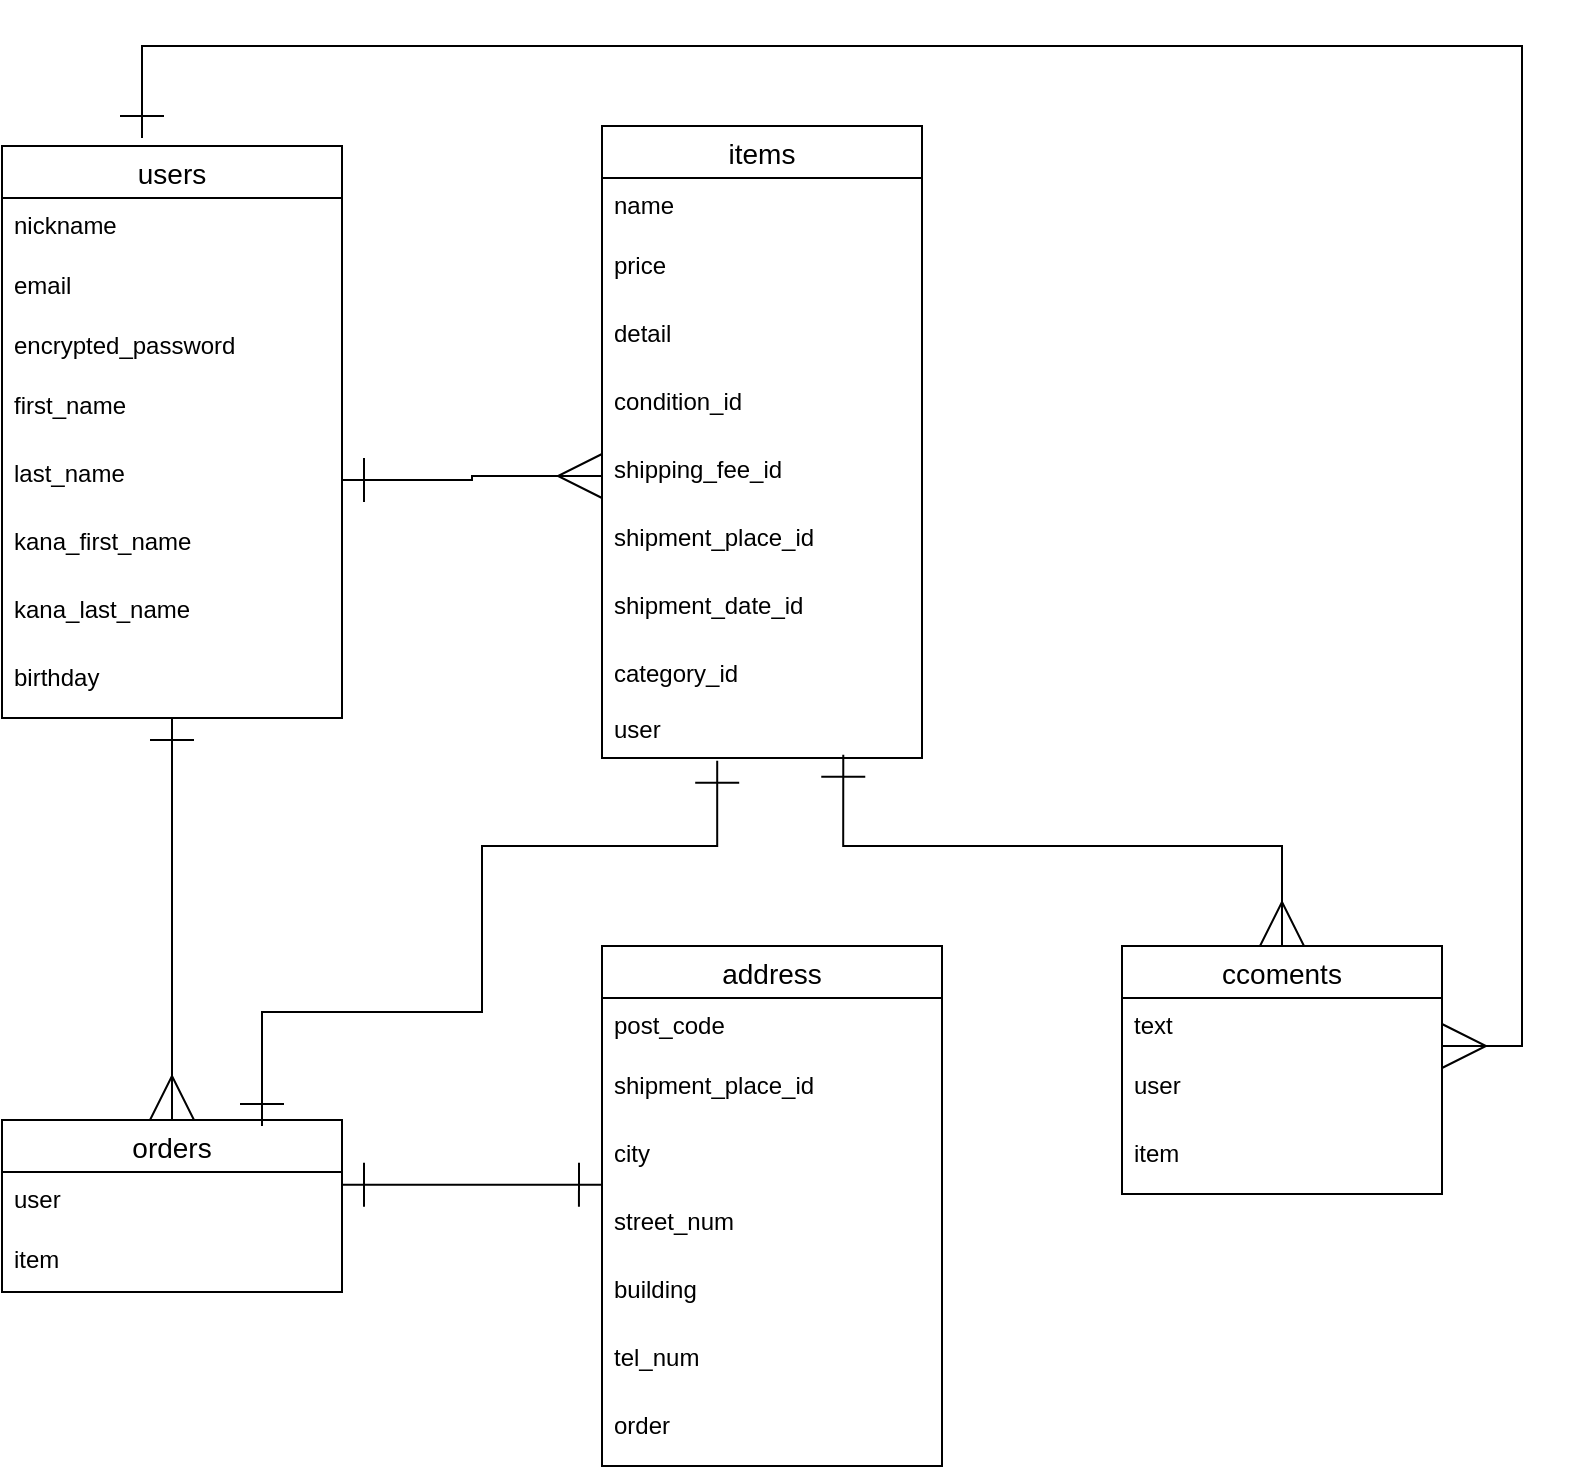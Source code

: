 <mxfile version="13.10.0" type="embed">
    <diagram id="ouIHBZSomodMMqAtrCeP" name="ページ1">
        <mxGraphModel dx="1159" dy="1039" grid="1" gridSize="10" guides="1" tooltips="1" connect="1" arrows="1" fold="1" page="1" pageScale="1" pageWidth="850" pageHeight="1100" math="0" shadow="0">
            <root>
                <mxCell id="0"/>
                <mxCell id="1" parent="0"/>
                <mxCell id="226" style="edgeStyle=orthogonalEdgeStyle;rounded=0;orthogonalLoop=1;jettySize=auto;html=1;startArrow=ERone;startFill=0;endArrow=ERmany;endFill=0;entryX=0.5;entryY=0;entryDx=0;entryDy=0;endSize=20;targetPerimeterSpacing=0;startSize=20;" edge="1" parent="1" source="166" target="206">
                    <mxGeometry relative="1" as="geometry">
                        <mxPoint x="125" y="430" as="targetPoint"/>
                        <Array as="points">
                            <mxPoint x="125" y="410"/>
                            <mxPoint x="125" y="410"/>
                        </Array>
                    </mxGeometry>
                </mxCell>
                <mxCell id="166" value="users" style="swimlane;fontStyle=0;childLayout=stackLayout;horizontal=1;startSize=26;horizontalStack=0;resizeParent=1;resizeParentMax=0;resizeLast=0;collapsible=1;marginBottom=0;align=center;fontSize=14;" vertex="1" parent="1">
                    <mxGeometry x="40" y="80" width="170" height="286" as="geometry"/>
                </mxCell>
                <mxCell id="167" value="nickname&#10;&#10;" style="text;strokeColor=none;fillColor=none;spacingLeft=4;spacingRight=4;overflow=hidden;rotatable=0;points=[[0,0.5],[1,0.5]];portConstraint=eastwest;fontSize=12;" vertex="1" parent="166">
                    <mxGeometry y="26" width="170" height="30" as="geometry"/>
                </mxCell>
                <mxCell id="255" value="email" style="text;strokeColor=none;fillColor=none;spacingLeft=4;spacingRight=4;overflow=hidden;rotatable=0;points=[[0,0.5],[1,0.5]];portConstraint=eastwest;fontSize=12;" vertex="1" parent="166">
                    <mxGeometry y="56" width="170" height="30" as="geometry"/>
                </mxCell>
                <mxCell id="256" value="encrypted_password" style="text;strokeColor=none;fillColor=none;spacingLeft=4;spacingRight=4;overflow=hidden;rotatable=0;points=[[0,0.5],[1,0.5]];portConstraint=eastwest;fontSize=12;" vertex="1" parent="166">
                    <mxGeometry y="86" width="170" height="30" as="geometry"/>
                </mxCell>
                <mxCell id="168" value="first_name" style="text;strokeColor=none;fillColor=none;spacingLeft=4;spacingRight=4;overflow=hidden;rotatable=0;points=[[0,0.5],[1,0.5]];portConstraint=eastwest;fontSize=12;" vertex="1" parent="166">
                    <mxGeometry y="116" width="170" height="34" as="geometry"/>
                </mxCell>
                <mxCell id="169" value="last_name&#10;" style="text;strokeColor=none;fillColor=none;spacingLeft=4;spacingRight=4;overflow=hidden;rotatable=0;points=[[0,0.5],[1,0.5]];portConstraint=eastwest;fontSize=12;" vertex="1" parent="166">
                    <mxGeometry y="150" width="170" height="34" as="geometry"/>
                </mxCell>
                <mxCell id="192" value="kana_first_name&#10;" style="text;strokeColor=none;fillColor=none;spacingLeft=4;spacingRight=4;overflow=hidden;rotatable=0;points=[[0,0.5],[1,0.5]];portConstraint=eastwest;fontSize=12;" vertex="1" parent="166">
                    <mxGeometry y="184" width="170" height="34" as="geometry"/>
                </mxCell>
                <mxCell id="193" value="kana_last_name" style="text;strokeColor=none;fillColor=none;spacingLeft=4;spacingRight=4;overflow=hidden;rotatable=0;points=[[0,0.5],[1,0.5]];portConstraint=eastwest;fontSize=12;" vertex="1" parent="166">
                    <mxGeometry y="218" width="170" height="34" as="geometry"/>
                </mxCell>
                <mxCell id="194" value="birthday" style="text;strokeColor=none;fillColor=none;spacingLeft=4;spacingRight=4;overflow=hidden;rotatable=0;points=[[0,0.5],[1,0.5]];portConstraint=eastwest;fontSize=12;" vertex="1" parent="166">
                    <mxGeometry y="252" width="170" height="34" as="geometry"/>
                </mxCell>
                <mxCell id="197" value="items" style="swimlane;fontStyle=0;childLayout=stackLayout;horizontal=1;startSize=26;horizontalStack=0;resizeParent=1;resizeParentMax=0;resizeLast=0;collapsible=1;marginBottom=0;align=center;fontSize=14;" vertex="1" parent="1">
                    <mxGeometry x="340" y="70" width="160" height="316" as="geometry"/>
                </mxCell>
                <mxCell id="198" value="name" style="text;strokeColor=none;fillColor=none;spacingLeft=4;spacingRight=4;overflow=hidden;rotatable=0;points=[[0,0.5],[1,0.5]];portConstraint=eastwest;fontSize=12;" vertex="1" parent="197">
                    <mxGeometry y="26" width="160" height="30" as="geometry"/>
                </mxCell>
                <mxCell id="199" value="price" style="text;strokeColor=none;fillColor=none;spacingLeft=4;spacingRight=4;overflow=hidden;rotatable=0;points=[[0,0.5],[1,0.5]];portConstraint=eastwest;fontSize=12;" vertex="1" parent="197">
                    <mxGeometry y="56" width="160" height="34" as="geometry"/>
                </mxCell>
                <mxCell id="259" value="detail" style="text;strokeColor=none;fillColor=none;spacingLeft=4;spacingRight=4;overflow=hidden;rotatable=0;points=[[0,0.5],[1,0.5]];portConstraint=eastwest;fontSize=12;" vertex="1" parent="197">
                    <mxGeometry y="90" width="160" height="34" as="geometry"/>
                </mxCell>
                <mxCell id="257" value="condition_id" style="text;strokeColor=none;fillColor=none;spacingLeft=4;spacingRight=4;overflow=hidden;rotatable=0;points=[[0,0.5],[1,0.5]];portConstraint=eastwest;fontSize=12;" vertex="1" parent="197">
                    <mxGeometry y="124" width="160" height="34" as="geometry"/>
                </mxCell>
                <mxCell id="200" value="shipping_fee_id" style="text;strokeColor=none;fillColor=none;spacingLeft=4;spacingRight=4;overflow=hidden;rotatable=0;points=[[0,0.5],[1,0.5]];portConstraint=eastwest;fontSize=12;" vertex="1" parent="197">
                    <mxGeometry y="158" width="160" height="34" as="geometry"/>
                </mxCell>
                <mxCell id="201" value="shipment_place_id" style="text;strokeColor=none;fillColor=none;spacingLeft=4;spacingRight=4;overflow=hidden;rotatable=0;points=[[0,0.5],[1,0.5]];portConstraint=eastwest;fontSize=12;" vertex="1" parent="197">
                    <mxGeometry y="192" width="160" height="34" as="geometry"/>
                </mxCell>
                <mxCell id="202" value="shipment_date_id" style="text;strokeColor=none;fillColor=none;spacingLeft=4;spacingRight=4;overflow=hidden;rotatable=0;points=[[0,0.5],[1,0.5]];portConstraint=eastwest;fontSize=12;" vertex="1" parent="197">
                    <mxGeometry y="226" width="160" height="34" as="geometry"/>
                </mxCell>
                <mxCell id="254" value="category_id" style="text;strokeColor=none;fillColor=none;spacingLeft=4;spacingRight=4;overflow=hidden;rotatable=0;points=[[0,0.5],[1,0.5]];portConstraint=eastwest;fontSize=12;" vertex="1" parent="197">
                    <mxGeometry y="260" width="160" height="28" as="geometry"/>
                </mxCell>
                <mxCell id="233" value="user" style="text;strokeColor=none;fillColor=none;spacingLeft=4;spacingRight=4;overflow=hidden;rotatable=0;points=[[0,0.5],[1,0.5]];portConstraint=eastwest;fontSize=12;" vertex="1" parent="197">
                    <mxGeometry y="288" width="160" height="28" as="geometry"/>
                </mxCell>
                <mxCell id="229" style="edgeStyle=orthogonalEdgeStyle;rounded=0;orthogonalLoop=1;jettySize=auto;html=1;entryX=-0.003;entryY=-0.135;entryDx=0;entryDy=0;entryPerimeter=0;startArrow=ERone;startFill=0;startSize=20;endArrow=ERone;endFill=0;endSize=20;targetPerimeterSpacing=0;" edge="1" parent="1" source="206" target="216">
                    <mxGeometry relative="1" as="geometry">
                        <Array as="points">
                            <mxPoint x="305" y="600"/>
                        </Array>
                    </mxGeometry>
                </mxCell>
                <mxCell id="206" value="orders" style="swimlane;fontStyle=0;childLayout=stackLayout;horizontal=1;startSize=26;horizontalStack=0;resizeParent=1;resizeParentMax=0;resizeLast=0;collapsible=1;marginBottom=0;align=center;fontSize=14;" vertex="1" parent="1">
                    <mxGeometry x="40" y="567" width="170" height="86" as="geometry"/>
                </mxCell>
                <mxCell id="221" value="user" style="text;strokeColor=none;fillColor=none;spacingLeft=4;spacingRight=4;overflow=hidden;rotatable=0;points=[[0,0.5],[1,0.5]];portConstraint=eastwest;fontSize=12;" vertex="1" parent="206">
                    <mxGeometry y="26" width="170" height="30" as="geometry"/>
                </mxCell>
                <mxCell id="222" value="item" style="text;strokeColor=none;fillColor=none;spacingLeft=4;spacingRight=4;overflow=hidden;rotatable=0;points=[[0,0.5],[1,0.5]];portConstraint=eastwest;fontSize=12;" vertex="1" parent="206">
                    <mxGeometry y="56" width="170" height="30" as="geometry"/>
                </mxCell>
                <mxCell id="212" value="address" style="swimlane;fontStyle=0;childLayout=stackLayout;horizontal=1;startSize=26;horizontalStack=0;resizeParent=1;resizeParentMax=0;resizeLast=0;collapsible=1;marginBottom=0;align=center;fontSize=14;" vertex="1" parent="1">
                    <mxGeometry x="340" y="480" width="170" height="260" as="geometry"/>
                </mxCell>
                <mxCell id="213" value="post_code" style="text;strokeColor=none;fillColor=none;spacingLeft=4;spacingRight=4;overflow=hidden;rotatable=0;points=[[0,0.5],[1,0.5]];portConstraint=eastwest;fontSize=12;" vertex="1" parent="212">
                    <mxGeometry y="26" width="170" height="30" as="geometry"/>
                </mxCell>
                <mxCell id="214" value="shipment_place_id" style="text;strokeColor=none;fillColor=none;spacingLeft=4;spacingRight=4;overflow=hidden;rotatable=0;points=[[0,0.5],[1,0.5]];portConstraint=eastwest;fontSize=12;" vertex="1" parent="212">
                    <mxGeometry y="56" width="170" height="34" as="geometry"/>
                </mxCell>
                <mxCell id="215" value="city" style="text;strokeColor=none;fillColor=none;spacingLeft=4;spacingRight=4;overflow=hidden;rotatable=0;points=[[0,0.5],[1,0.5]];portConstraint=eastwest;fontSize=12;" vertex="1" parent="212">
                    <mxGeometry y="90" width="170" height="34" as="geometry"/>
                </mxCell>
                <mxCell id="216" value="street_num" style="text;strokeColor=none;fillColor=none;spacingLeft=4;spacingRight=4;overflow=hidden;rotatable=0;points=[[0,0.5],[1,0.5]];portConstraint=eastwest;fontSize=12;" vertex="1" parent="212">
                    <mxGeometry y="124" width="170" height="34" as="geometry"/>
                </mxCell>
                <mxCell id="217" value="building" style="text;strokeColor=none;fillColor=none;spacingLeft=4;spacingRight=4;overflow=hidden;rotatable=0;points=[[0,0.5],[1,0.5]];portConstraint=eastwest;fontSize=12;" vertex="1" parent="212">
                    <mxGeometry y="158" width="170" height="34" as="geometry"/>
                </mxCell>
                <mxCell id="224" value="tel_num" style="text;strokeColor=none;fillColor=none;spacingLeft=4;spacingRight=4;overflow=hidden;rotatable=0;points=[[0,0.5],[1,0.5]];portConstraint=eastwest;fontSize=12;" vertex="1" parent="212">
                    <mxGeometry y="192" width="170" height="34" as="geometry"/>
                </mxCell>
                <mxCell id="231" value="order" style="text;strokeColor=none;fillColor=none;spacingLeft=4;spacingRight=4;overflow=hidden;rotatable=0;points=[[0,0.5],[1,0.5]];portConstraint=eastwest;fontSize=12;" vertex="1" parent="212">
                    <mxGeometry y="226" width="170" height="34" as="geometry"/>
                </mxCell>
                <mxCell id="225" style="edgeStyle=orthogonalEdgeStyle;rounded=0;orthogonalLoop=1;jettySize=auto;html=1;entryX=0;entryY=0.5;entryDx=0;entryDy=0;endArrow=ERmany;endFill=0;startArrow=ERone;startFill=0;startSize=20;endSize=20;" edge="1" parent="1" source="169" target="200">
                    <mxGeometry relative="1" as="geometry"/>
                </mxCell>
                <mxCell id="230" style="edgeStyle=orthogonalEdgeStyle;rounded=0;orthogonalLoop=1;jettySize=auto;html=1;startArrow=ERone;startFill=0;startSize=20;endArrow=ERone;endFill=0;endSize=20;targetPerimeterSpacing=0;entryX=0.36;entryY=1.05;entryDx=0;entryDy=0;entryPerimeter=0;" edge="1" parent="1" target="233">
                    <mxGeometry relative="1" as="geometry">
                        <mxPoint x="396" y="370" as="targetPoint"/>
                        <mxPoint x="170" y="570" as="sourcePoint"/>
                        <Array as="points">
                            <mxPoint x="170" y="513"/>
                            <mxPoint x="280" y="513"/>
                            <mxPoint x="280" y="430"/>
                            <mxPoint x="398" y="430"/>
                        </Array>
                    </mxGeometry>
                </mxCell>
                <mxCell id="242" style="edgeStyle=orthogonalEdgeStyle;rounded=0;orthogonalLoop=1;jettySize=auto;html=1;startArrow=ERmany;startFill=0;startSize=20;endArrow=ERone;endFill=0;endSize=20;targetPerimeterSpacing=0;" edge="1" parent="1" source="234">
                    <mxGeometry relative="1" as="geometry">
                        <mxPoint x="110" y="76" as="targetPoint"/>
                        <Array as="points">
                            <mxPoint x="800" y="530"/>
                            <mxPoint x="800" y="30"/>
                            <mxPoint x="110" y="30"/>
                        </Array>
                    </mxGeometry>
                </mxCell>
                <mxCell id="243" style="edgeStyle=orthogonalEdgeStyle;rounded=0;orthogonalLoop=1;jettySize=auto;html=1;startArrow=ERmany;startFill=0;startSize=20;endArrow=ERone;endFill=0;endSize=20;targetPerimeterSpacing=0;entryX=0.754;entryY=0.943;entryDx=0;entryDy=0;entryPerimeter=0;" edge="1" parent="1" source="234" target="233">
                    <mxGeometry relative="1" as="geometry">
                        <mxPoint x="459" y="380" as="targetPoint"/>
                        <Array as="points">
                            <mxPoint x="680" y="430"/>
                            <mxPoint x="461" y="430"/>
                        </Array>
                    </mxGeometry>
                </mxCell>
                <mxCell id="234" value="ccoments" style="swimlane;fontStyle=0;childLayout=stackLayout;horizontal=1;startSize=26;horizontalStack=0;resizeParent=1;resizeParentMax=0;resizeLast=0;collapsible=1;marginBottom=0;align=center;fontSize=14;" vertex="1" parent="1">
                    <mxGeometry x="600" y="480" width="160" height="124" as="geometry"/>
                </mxCell>
                <mxCell id="235" value="text" style="text;strokeColor=none;fillColor=none;spacingLeft=4;spacingRight=4;overflow=hidden;rotatable=0;points=[[0,0.5],[1,0.5]];portConstraint=eastwest;fontSize=12;" vertex="1" parent="234">
                    <mxGeometry y="26" width="160" height="30" as="geometry"/>
                </mxCell>
                <mxCell id="236" value="user" style="text;strokeColor=none;fillColor=none;spacingLeft=4;spacingRight=4;overflow=hidden;rotatable=0;points=[[0,0.5],[1,0.5]];portConstraint=eastwest;fontSize=12;" vertex="1" parent="234">
                    <mxGeometry y="56" width="160" height="34" as="geometry"/>
                </mxCell>
                <mxCell id="244" value="item" style="text;strokeColor=none;fillColor=none;spacingLeft=4;spacingRight=4;overflow=hidden;rotatable=0;points=[[0,0.5],[1,0.5]];portConstraint=eastwest;fontSize=12;" vertex="1" parent="234">
                    <mxGeometry y="90" width="160" height="34" as="geometry"/>
                </mxCell>
            </root>
        </mxGraphModel>
    </diagram>
</mxfile>